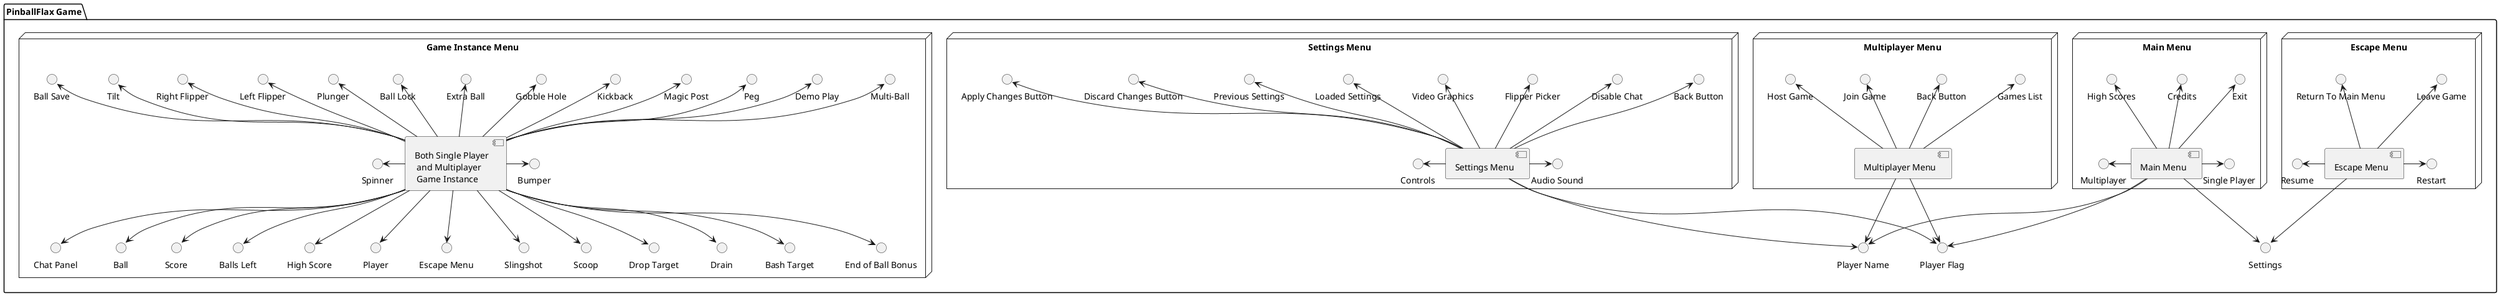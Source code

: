 







@startuml ComponentDiagramPinballFlax





top to bottom direction

package "PinballFlax Game" {


    ' Shared Interfaces
    () "Settings" as SettingsInterface
    () "Player Name" as PlayerNameInterface
    () "Player Flag" as PlayerFlagInterface


    node "Main Menu" {

        [Main Menu] as MainMenuComponent
        ' Interfaces
        () "Multiplayer" as MultiplayerInterface
        () "Single Player" as SinglePlayerInterface
        () "High Scores" as HighScoresInterface
        () "Credits" as CreditsInterface
        () "Exit" as ExitInterface
        ' Relationships
        MainMenuComponent -left-> MultiplayerInterface
        MainMenuComponent -right-> SinglePlayerInterface
        MainMenuComponent -up-> HighScoresInterface
        MainMenuComponent -up-> CreditsInterface
        MainMenuComponent -up-> ExitInterface
        ' Shared Relationships
        MainMenuComponent -down-> SettingsInterface
        MainMenuComponent -down-> PlayerNameInterface
        MainMenuComponent -down-> PlayerFlagInterface
    }

    node "Escape Menu" {

        [Escape Menu] as EscapeMenuComponent
        ' Interfaces
        () "Resume" as ResumeInterface
        () "Restart" as RestartInterface
        () "Return To Main Menu" as ReturnToMainMenuInterface
        () "Leave Game" as LeaveGameInterface
        ' Relationships
        EscapeMenuComponent -left-> ResumeInterface
        EscapeMenuComponent -right-> RestartInterface
        EscapeMenuComponent -up-> ReturnToMainMenuInterface
        EscapeMenuComponent -up-> LeaveGameInterface
        ' Shared Relationships
        EscapeMenuComponent -down-> SettingsInterface
    }


    node "Settings Menu" {

        [Settings Menu] as SettingsMenuComponent
        ' Interfaces
        () "Controls" as ControlsInterface
        () "Audio Sound" as AudioInterface
        () "Video Graphics" as VideoInterface
        () "Flipper Picker" as FlipperPickerInterface
        () "Disable Chat" as DisableChatInterface
        () "Back Button" as BackButtonInterface
        () "Apply Changes Button" as ApplyChangesButtonInterface
        () "Discard Changes Button" as DiscardChangesButtonInterface
        () "Previous Settings" as PreviousSettingsInterface
        () "Loaded Settings" as LoadedSettingsInterface
        ' Relationships
        SettingsMenuComponent -left-> ControlsInterface
        SettingsMenuComponent -right-> AudioInterface
        SettingsMenuComponent -up-> VideoInterface
        SettingsMenuComponent -up-> FlipperPickerInterface
        SettingsMenuComponent -up-> DisableChatInterface
        SettingsMenuComponent -up-> BackButtonInterface
        SettingsMenuComponent -up-> ApplyChangesButtonInterface
        SettingsMenuComponent -up-> DiscardChangesButtonInterface
        SettingsMenuComponent -up-> PreviousSettingsInterface
        SettingsMenuComponent -up-> LoadedSettingsInterface
        ' Shared Relationships
        SettingsMenuComponent -down-> PlayerNameInterface
        SettingsMenuComponent -down-> PlayerFlagInterface
    }







    node "Game Instance Menu" {

        [Both Single Player \n and Multiplayer \n Game Instance] as GameInstanceComponent
        ' Interfaces
        () "Spinner" as SpinnerInterface
        () "Slingshot" as SlingshotInterface
        () "Scoop" as ScoopInterface
        () "Drop Target" as DropTargetInterface
        () "Drain" as DrainInterface
        () "Bumper" as BumperInterface
        () "Bash Target" as BashTargetInterface
        () "End of Ball Bonus" as EndOfBallBonusInterface
        () "Ball Lock" as BallLockInterface
        () "Extra Ball" as ExtraBallInterface
        () "Gobble Hole" as GobbleHoleInterface
        () "Kickback" as KickbackInterface
        () "Magic Post" as MagicPostInterface
        () "Peg" as PegInterface
        () "Demo Play" as DemoPlayInterface
        () "Multi-Ball" as MultiBallInterface
        () "Ball Save" as BallSaveInterface
        () "Tilt" as TiltInterface
        () "Right Flipper" as RightFlipperInterface
        () "Left Flipper" as LeftFlipperInterface
        () "Plunger" as PlungerInterface
        () "Chat Panel" as ChatPanelInterface
        () "Ball" as BallInterface
        () "Score" as ScoreInterface
        () "Balls Left" as BallsLeftInterface
        () "High Score" as HighScoreInterface
        () "Player" as PlayerInterface
        () "Escape Menu" as EscapeMenuInterface
        ' Relationships
        GameInstanceComponent -left-> SpinnerInterface
        GameInstanceComponent -down-> SlingshotInterface
        GameInstanceComponent -down-> ScoopInterface
        GameInstanceComponent -down-> DropTargetInterface
        GameInstanceComponent -down-> DrainInterface
        GameInstanceComponent -right-> BumperInterface
        GameInstanceComponent -down-> BashTargetInterface
        GameInstanceComponent -down-> EndOfBallBonusInterface
        GameInstanceComponent -up-> BallLockInterface
        GameInstanceComponent -up-> ExtraBallInterface
        GameInstanceComponent -up-> GobbleHoleInterface
        GameInstanceComponent -up-> KickbackInterface
        GameInstanceComponent -up-> MagicPostInterface
        GameInstanceComponent -up-> PegInterface
        GameInstanceComponent -up-> DemoPlayInterface
        GameInstanceComponent -up-> MultiBallInterface
        GameInstanceComponent -up-> BallSaveInterface
        GameInstanceComponent -up-> TiltInterface
        GameInstanceComponent -up-> RightFlipperInterface
        GameInstanceComponent -up-> LeftFlipperInterface
        GameInstanceComponent -up-> PlungerInterface
        GameInstanceComponent -down-> ChatPanelInterface
        GameInstanceComponent -down-> BallInterface
        GameInstanceComponent -down-> ScoreInterface
        GameInstanceComponent -down-> BallsLeftInterface
        GameInstanceComponent -down-> HighScoreInterface
        GameInstanceComponent -down-> PlayerInterface
        GameInstanceComponent -down-> EscapeMenuInterface

    }







    node "Multiplayer Menu" {

        [Multiplayer Menu] as MultiplayerMenuComponent
        ' Interfaces
        () "Host Game" as HostGameInterface
        () "Join Game" as JoinGameInterface
        () "Back Button" as BackButtonMultiplayerInterface
        () "Games List" as GamesListInterface
        ' Relationships
        MultiplayerMenuComponent -up-> HostGameInterface
        MultiplayerMenuComponent -up-> JoinGameInterface
        MultiplayerMenuComponent -up-> BackButtonMultiplayerInterface
        MultiplayerMenuComponent -up-> GamesListInterface
        ' Shared Relationships
        MultiplayerMenuComponent -down-> PlayerNameInterface
        MultiplayerMenuComponent -down-> PlayerFlagInterface


    }


}


@enduml




















